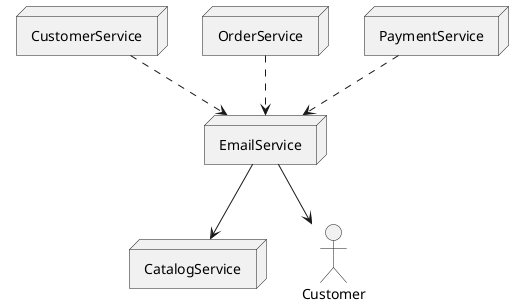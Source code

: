 ' EmailService
@startuml

actor Customer

node EmailService {
}

node CustomerService {
}

node OrderService {
}

node PaymentService {
}

node CatalogService {
}

PaymentService ..> EmailService
CustomerService ..> EmailService
OrderService ..> EmailService
EmailService --> CatalogService
EmailService --> Customer

@enduml
